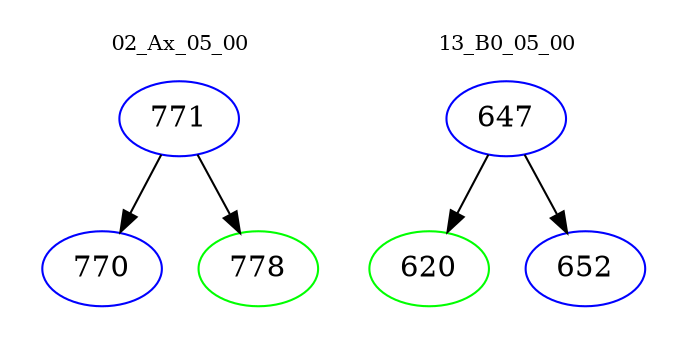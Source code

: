 digraph{
subgraph cluster_0 {
color = white
label = "02_Ax_05_00";
fontsize=10;
T0_771 [label="771", color="blue"]
T0_771 -> T0_770 [color="black"]
T0_770 [label="770", color="blue"]
T0_771 -> T0_778 [color="black"]
T0_778 [label="778", color="green"]
}
subgraph cluster_1 {
color = white
label = "13_B0_05_00";
fontsize=10;
T1_647 [label="647", color="blue"]
T1_647 -> T1_620 [color="black"]
T1_620 [label="620", color="green"]
T1_647 -> T1_652 [color="black"]
T1_652 [label="652", color="blue"]
}
}
